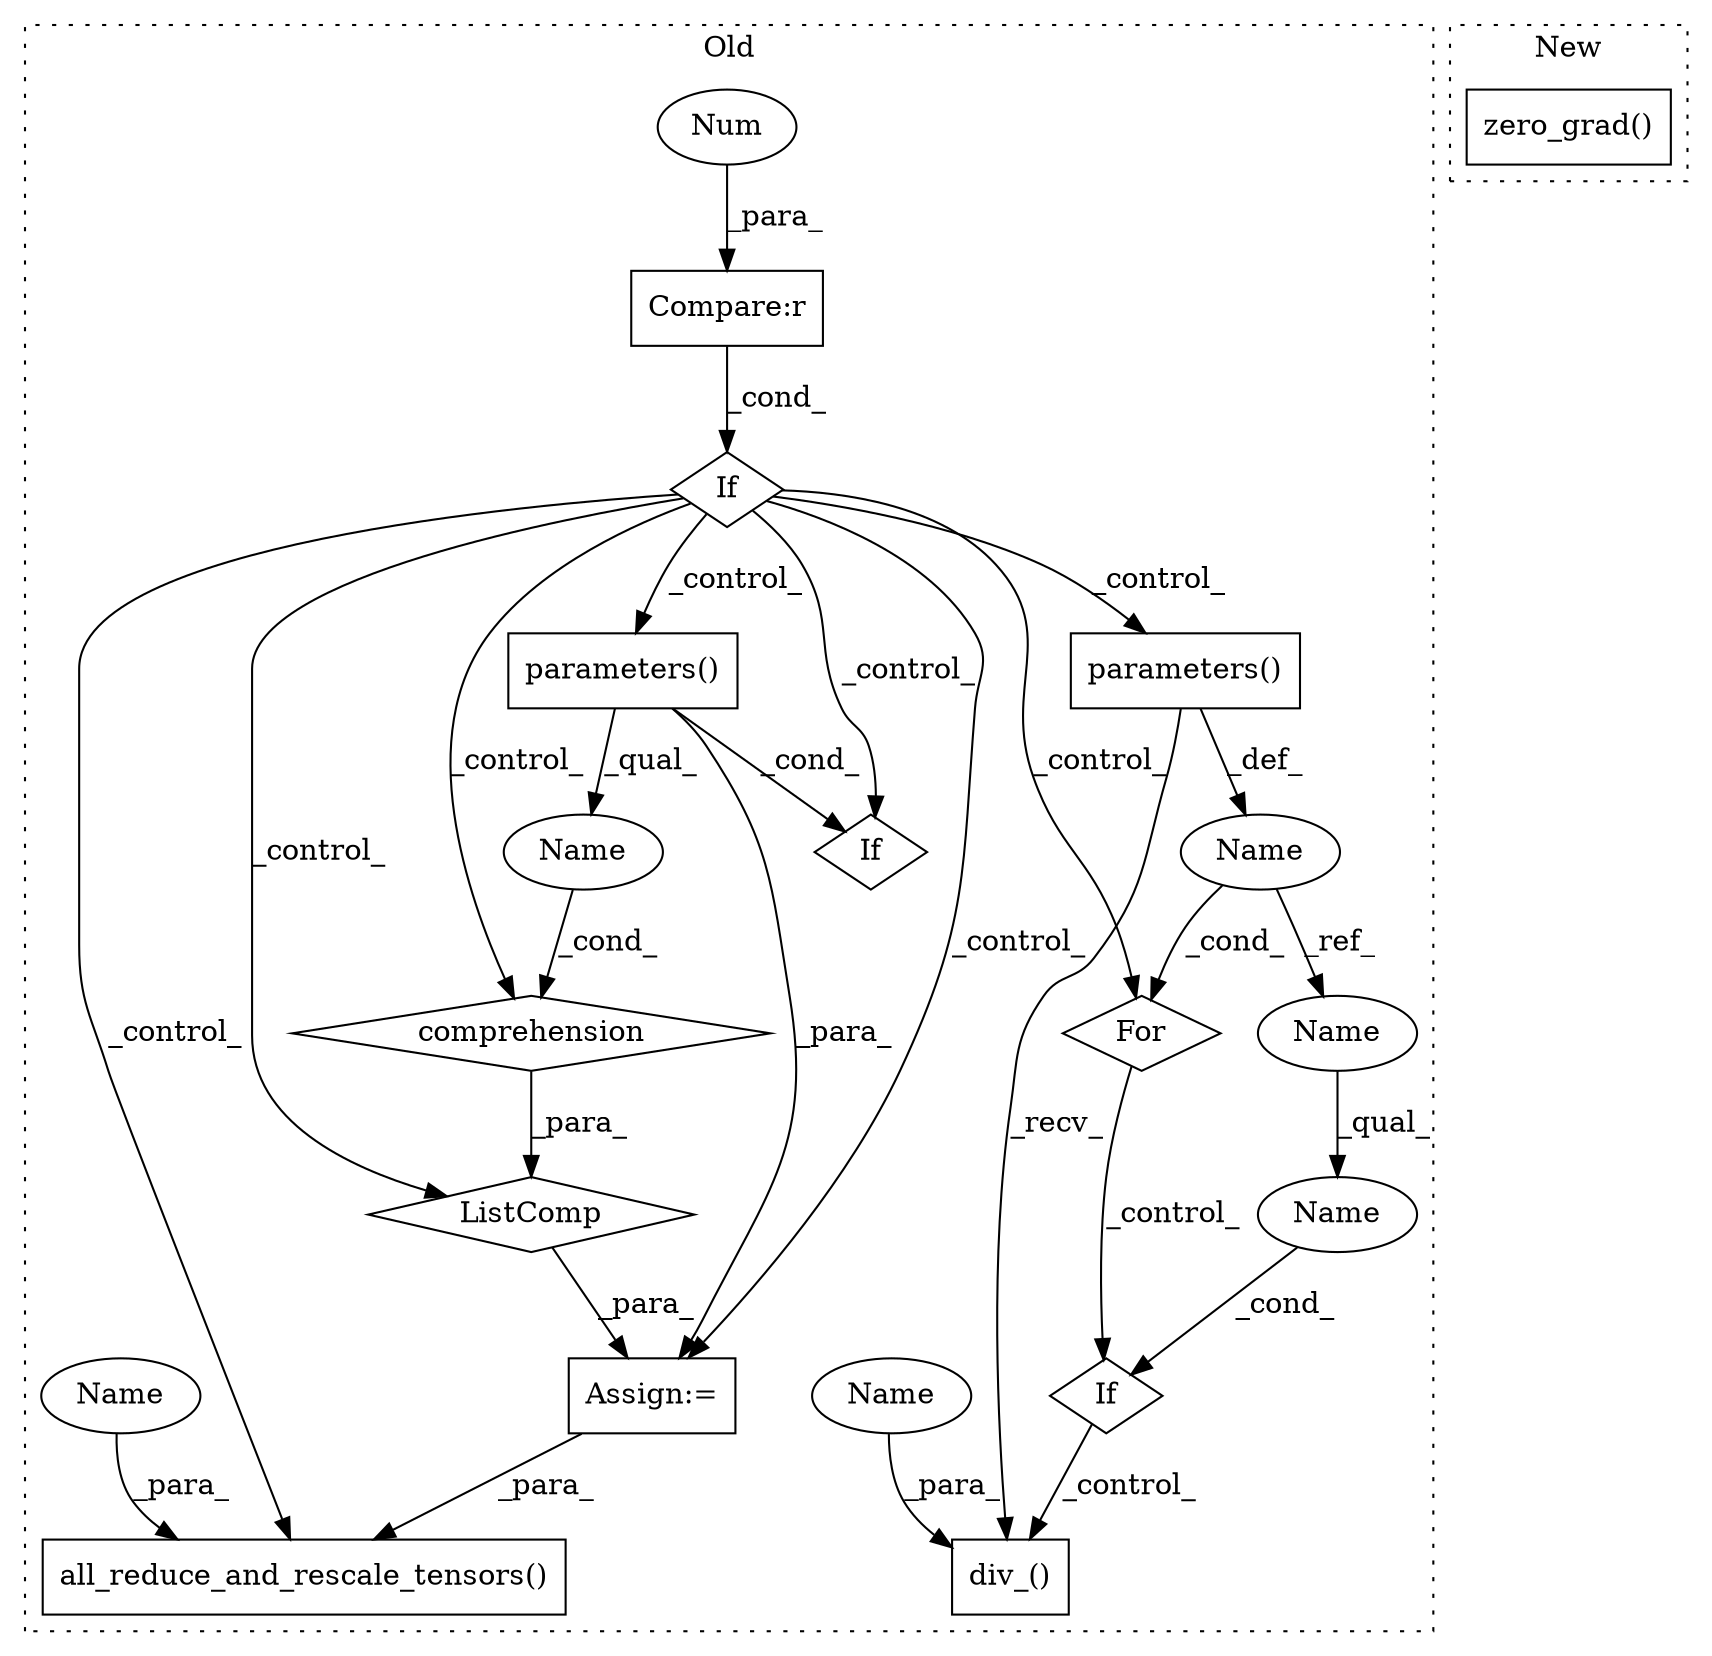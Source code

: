 digraph G {
subgraph cluster0 {
1 [label="div_()" a="75" s="8781,8808" l="17,1" shape="box"];
3 [label="If" a="96" s="8458" l="3" shape="diamond"];
4 [label="Compare:r" a="40" s="8461" l="36" shape="box"];
5 [label="Num" a="76" s="8496" l="1" shape="ellipse"];
6 [label="all_reduce_and_rescale_tensors()" a="75" s="8597,8663" l="49,1" shape="box"];
7 [label="If" a="96" s="8568" l="15" shape="diamond"];
8 [label="Name" a="87" s="8695" l="1" shape="ellipse"];
9 [label="For" a="107" s="8691,8723" l="4,18" shape="diamond"];
10 [label="If" a="96" s="8741" l="3" shape="diamond"];
11 [label="parameters()" a="75" s="8700" l="23" shape="box"];
12 [label="Name" a="87" s="8744" l="15" shape="ellipse"];
13 [label="parameters()" a="75" s="8541" l="23" shape="box"];
14 [label="ListComp" a="106" s="8519" l="65" shape="diamond"];
15 [label="Name" a="87" s="8520" l="11" shape="ellipse"];
16 [label="comprehension" a="45" s="8532" l="3" shape="diamond"];
17 [label="Assign:=" a="68" s="8516" l="3" shape="box"];
18 [label="Name" a="87" s="8744" l="1" shape="ellipse"];
19 [label="Name" a="87" s="8798" l="10" shape="ellipse"];
20 [label="Name" a="87" s="8653" l="10" shape="ellipse"];
label = "Old";
style="dotted";
}
subgraph cluster1 {
2 [label="zero_grad()" a="75" s="10126" l="16" shape="box"];
label = "New";
style="dotted";
}
3 -> 11 [label="_control_"];
3 -> 6 [label="_control_"];
3 -> 16 [label="_control_"];
3 -> 7 [label="_control_"];
3 -> 13 [label="_control_"];
3 -> 9 [label="_control_"];
3 -> 17 [label="_control_"];
3 -> 14 [label="_control_"];
4 -> 3 [label="_cond_"];
5 -> 4 [label="_para_"];
8 -> 18 [label="_ref_"];
8 -> 9 [label="_cond_"];
9 -> 10 [label="_control_"];
10 -> 1 [label="_control_"];
11 -> 1 [label="_recv_"];
11 -> 8 [label="_def_"];
12 -> 10 [label="_cond_"];
13 -> 17 [label="_para_"];
13 -> 15 [label="_qual_"];
13 -> 7 [label="_cond_"];
14 -> 17 [label="_para_"];
15 -> 16 [label="_cond_"];
16 -> 14 [label="_para_"];
17 -> 6 [label="_para_"];
18 -> 12 [label="_qual_"];
19 -> 1 [label="_para_"];
20 -> 6 [label="_para_"];
}